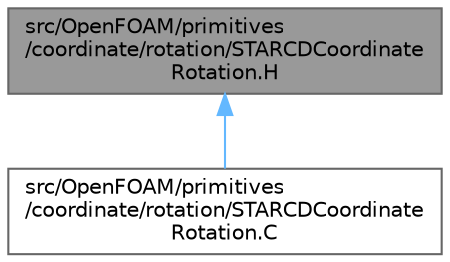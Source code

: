 digraph "src/OpenFOAM/primitives/coordinate/rotation/STARCDCoordinateRotation.H"
{
 // LATEX_PDF_SIZE
  bgcolor="transparent";
  edge [fontname=Helvetica,fontsize=10,labelfontname=Helvetica,labelfontsize=10];
  node [fontname=Helvetica,fontsize=10,shape=box,height=0.2,width=0.4];
  Node1 [id="Node000001",label="src/OpenFOAM/primitives\l/coordinate/rotation/STARCDCoordinate\lRotation.H",height=0.2,width=0.4,color="gray40", fillcolor="grey60", style="filled", fontcolor="black",tooltip=" "];
  Node1 -> Node2 [id="edge1_Node000001_Node000002",dir="back",color="steelblue1",style="solid",tooltip=" "];
  Node2 [id="Node000002",label="src/OpenFOAM/primitives\l/coordinate/rotation/STARCDCoordinate\lRotation.C",height=0.2,width=0.4,color="grey40", fillcolor="white", style="filled",URL="$STARCDCoordinateRotation_8C.html",tooltip=" "];
}
